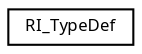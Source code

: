 digraph "Graphical Class Hierarchy"
{
  edge [fontname="Sans",fontsize="8",labelfontname="Sans",labelfontsize="8"];
  node [fontname="Sans",fontsize="8",shape=record];
  rankdir="LR";
  Node1 [label="RI_TypeDef",height=0.2,width=0.4,color="black", fillcolor="white", style="filled",URL="$struct_r_i___type_def.html",tooltip="Routing Interface. "];
}
